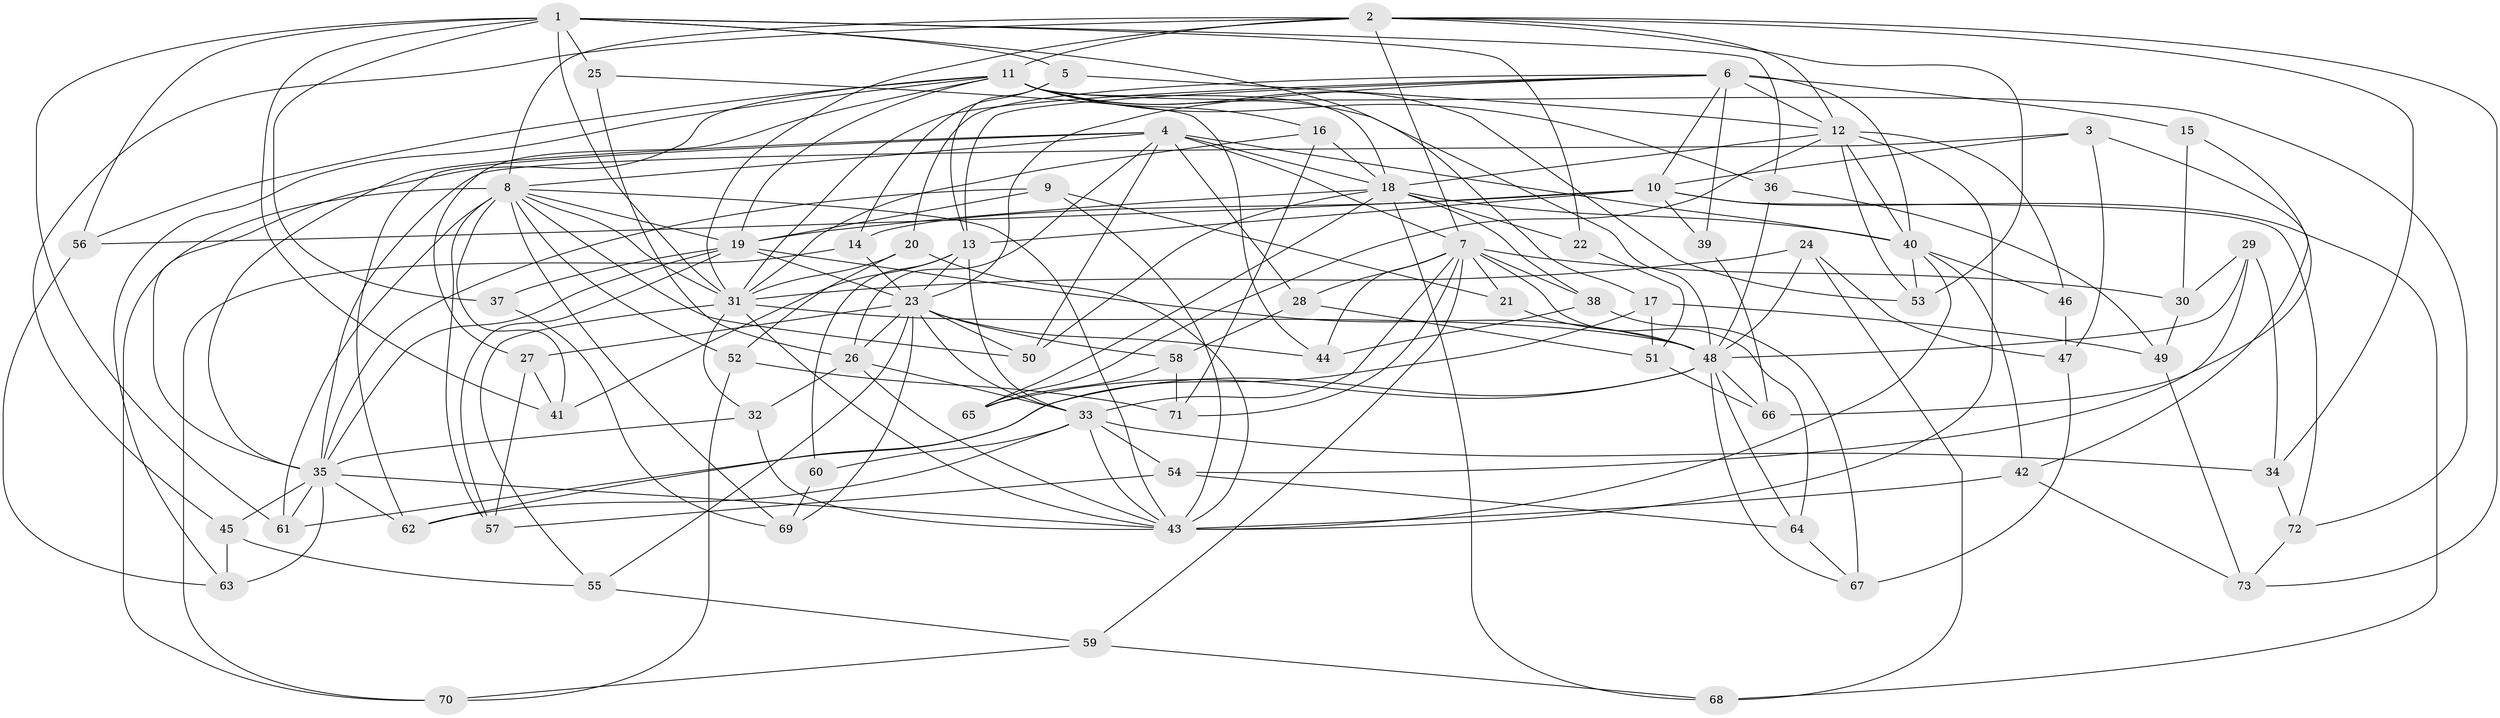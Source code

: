 // original degree distribution, {4: 1.0}
// Generated by graph-tools (version 1.1) at 2025/38/03/09/25 02:38:15]
// undirected, 73 vertices, 200 edges
graph export_dot {
graph [start="1"]
  node [color=gray90,style=filled];
  1;
  2;
  3;
  4;
  5;
  6;
  7;
  8;
  9;
  10;
  11;
  12;
  13;
  14;
  15;
  16;
  17;
  18;
  19;
  20;
  21;
  22;
  23;
  24;
  25;
  26;
  27;
  28;
  29;
  30;
  31;
  32;
  33;
  34;
  35;
  36;
  37;
  38;
  39;
  40;
  41;
  42;
  43;
  44;
  45;
  46;
  47;
  48;
  49;
  50;
  51;
  52;
  53;
  54;
  55;
  56;
  57;
  58;
  59;
  60;
  61;
  62;
  63;
  64;
  65;
  66;
  67;
  68;
  69;
  70;
  71;
  72;
  73;
  1 -- 5 [weight=1.0];
  1 -- 17 [weight=1.0];
  1 -- 22 [weight=1.0];
  1 -- 25 [weight=2.0];
  1 -- 31 [weight=1.0];
  1 -- 36 [weight=1.0];
  1 -- 37 [weight=2.0];
  1 -- 41 [weight=1.0];
  1 -- 56 [weight=1.0];
  1 -- 61 [weight=1.0];
  2 -- 7 [weight=1.0];
  2 -- 8 [weight=1.0];
  2 -- 11 [weight=1.0];
  2 -- 12 [weight=1.0];
  2 -- 31 [weight=2.0];
  2 -- 34 [weight=1.0];
  2 -- 45 [weight=1.0];
  2 -- 53 [weight=1.0];
  2 -- 73 [weight=1.0];
  3 -- 10 [weight=1.0];
  3 -- 35 [weight=1.0];
  3 -- 42 [weight=1.0];
  3 -- 47 [weight=1.0];
  4 -- 7 [weight=1.0];
  4 -- 8 [weight=1.0];
  4 -- 18 [weight=1.0];
  4 -- 26 [weight=1.0];
  4 -- 28 [weight=1.0];
  4 -- 35 [weight=1.0];
  4 -- 40 [weight=2.0];
  4 -- 50 [weight=1.0];
  4 -- 62 [weight=1.0];
  5 -- 12 [weight=1.0];
  5 -- 13 [weight=1.0];
  5 -- 14 [weight=1.0];
  6 -- 10 [weight=1.0];
  6 -- 12 [weight=1.0];
  6 -- 13 [weight=1.0];
  6 -- 15 [weight=2.0];
  6 -- 20 [weight=1.0];
  6 -- 23 [weight=1.0];
  6 -- 31 [weight=1.0];
  6 -- 39 [weight=1.0];
  6 -- 40 [weight=3.0];
  7 -- 21 [weight=2.0];
  7 -- 28 [weight=1.0];
  7 -- 30 [weight=1.0];
  7 -- 33 [weight=1.0];
  7 -- 38 [weight=1.0];
  7 -- 44 [weight=1.0];
  7 -- 59 [weight=1.0];
  7 -- 64 [weight=1.0];
  7 -- 71 [weight=1.0];
  8 -- 19 [weight=1.0];
  8 -- 31 [weight=1.0];
  8 -- 41 [weight=1.0];
  8 -- 43 [weight=1.0];
  8 -- 50 [weight=1.0];
  8 -- 52 [weight=1.0];
  8 -- 57 [weight=1.0];
  8 -- 61 [weight=1.0];
  8 -- 69 [weight=1.0];
  8 -- 70 [weight=1.0];
  9 -- 19 [weight=1.0];
  9 -- 21 [weight=1.0];
  9 -- 35 [weight=1.0];
  9 -- 43 [weight=1.0];
  10 -- 13 [weight=2.0];
  10 -- 14 [weight=1.0];
  10 -- 39 [weight=2.0];
  10 -- 56 [weight=1.0];
  10 -- 68 [weight=1.0];
  10 -- 72 [weight=1.0];
  11 -- 16 [weight=1.0];
  11 -- 18 [weight=1.0];
  11 -- 19 [weight=1.0];
  11 -- 27 [weight=1.0];
  11 -- 35 [weight=1.0];
  11 -- 36 [weight=1.0];
  11 -- 48 [weight=1.0];
  11 -- 53 [weight=1.0];
  11 -- 56 [weight=1.0];
  11 -- 63 [weight=1.0];
  11 -- 72 [weight=1.0];
  12 -- 18 [weight=1.0];
  12 -- 40 [weight=1.0];
  12 -- 43 [weight=2.0];
  12 -- 46 [weight=1.0];
  12 -- 53 [weight=1.0];
  12 -- 65 [weight=1.0];
  13 -- 23 [weight=1.0];
  13 -- 33 [weight=1.0];
  13 -- 41 [weight=1.0];
  13 -- 60 [weight=1.0];
  14 -- 23 [weight=1.0];
  14 -- 70 [weight=1.0];
  15 -- 30 [weight=1.0];
  15 -- 66 [weight=1.0];
  16 -- 18 [weight=1.0];
  16 -- 31 [weight=1.0];
  16 -- 71 [weight=1.0];
  17 -- 49 [weight=1.0];
  17 -- 51 [weight=1.0];
  17 -- 62 [weight=1.0];
  18 -- 19 [weight=1.0];
  18 -- 22 [weight=2.0];
  18 -- 38 [weight=1.0];
  18 -- 40 [weight=1.0];
  18 -- 50 [weight=1.0];
  18 -- 65 [weight=1.0];
  18 -- 68 [weight=1.0];
  19 -- 23 [weight=1.0];
  19 -- 35 [weight=2.0];
  19 -- 37 [weight=1.0];
  19 -- 48 [weight=1.0];
  19 -- 57 [weight=1.0];
  20 -- 31 [weight=1.0];
  20 -- 43 [weight=1.0];
  20 -- 52 [weight=1.0];
  21 -- 48 [weight=1.0];
  22 -- 51 [weight=1.0];
  23 -- 26 [weight=1.0];
  23 -- 27 [weight=1.0];
  23 -- 33 [weight=1.0];
  23 -- 44 [weight=1.0];
  23 -- 50 [weight=1.0];
  23 -- 55 [weight=1.0];
  23 -- 58 [weight=1.0];
  23 -- 69 [weight=1.0];
  24 -- 31 [weight=1.0];
  24 -- 47 [weight=1.0];
  24 -- 48 [weight=1.0];
  24 -- 68 [weight=1.0];
  25 -- 26 [weight=1.0];
  25 -- 44 [weight=1.0];
  26 -- 32 [weight=1.0];
  26 -- 33 [weight=1.0];
  26 -- 43 [weight=1.0];
  27 -- 41 [weight=1.0];
  27 -- 57 [weight=1.0];
  28 -- 51 [weight=1.0];
  28 -- 58 [weight=1.0];
  29 -- 30 [weight=1.0];
  29 -- 34 [weight=1.0];
  29 -- 48 [weight=1.0];
  29 -- 54 [weight=1.0];
  30 -- 49 [weight=1.0];
  31 -- 32 [weight=1.0];
  31 -- 43 [weight=1.0];
  31 -- 48 [weight=1.0];
  31 -- 55 [weight=1.0];
  32 -- 35 [weight=1.0];
  32 -- 43 [weight=1.0];
  33 -- 34 [weight=1.0];
  33 -- 43 [weight=1.0];
  33 -- 54 [weight=1.0];
  33 -- 60 [weight=2.0];
  33 -- 62 [weight=1.0];
  34 -- 72 [weight=1.0];
  35 -- 43 [weight=1.0];
  35 -- 45 [weight=1.0];
  35 -- 61 [weight=1.0];
  35 -- 62 [weight=1.0];
  35 -- 63 [weight=1.0];
  36 -- 48 [weight=1.0];
  36 -- 49 [weight=1.0];
  37 -- 69 [weight=1.0];
  38 -- 44 [weight=1.0];
  38 -- 67 [weight=1.0];
  39 -- 66 [weight=1.0];
  40 -- 42 [weight=1.0];
  40 -- 43 [weight=1.0];
  40 -- 46 [weight=2.0];
  40 -- 53 [weight=1.0];
  42 -- 43 [weight=1.0];
  42 -- 73 [weight=1.0];
  45 -- 55 [weight=1.0];
  45 -- 63 [weight=1.0];
  46 -- 47 [weight=1.0];
  47 -- 67 [weight=1.0];
  48 -- 61 [weight=1.0];
  48 -- 64 [weight=1.0];
  48 -- 65 [weight=1.0];
  48 -- 66 [weight=1.0];
  48 -- 67 [weight=1.0];
  49 -- 73 [weight=1.0];
  51 -- 66 [weight=1.0];
  52 -- 70 [weight=1.0];
  52 -- 71 [weight=1.0];
  54 -- 57 [weight=1.0];
  54 -- 64 [weight=1.0];
  55 -- 59 [weight=1.0];
  56 -- 63 [weight=1.0];
  58 -- 65 [weight=1.0];
  58 -- 71 [weight=1.0];
  59 -- 68 [weight=1.0];
  59 -- 70 [weight=1.0];
  60 -- 69 [weight=1.0];
  64 -- 67 [weight=1.0];
  72 -- 73 [weight=1.0];
}
